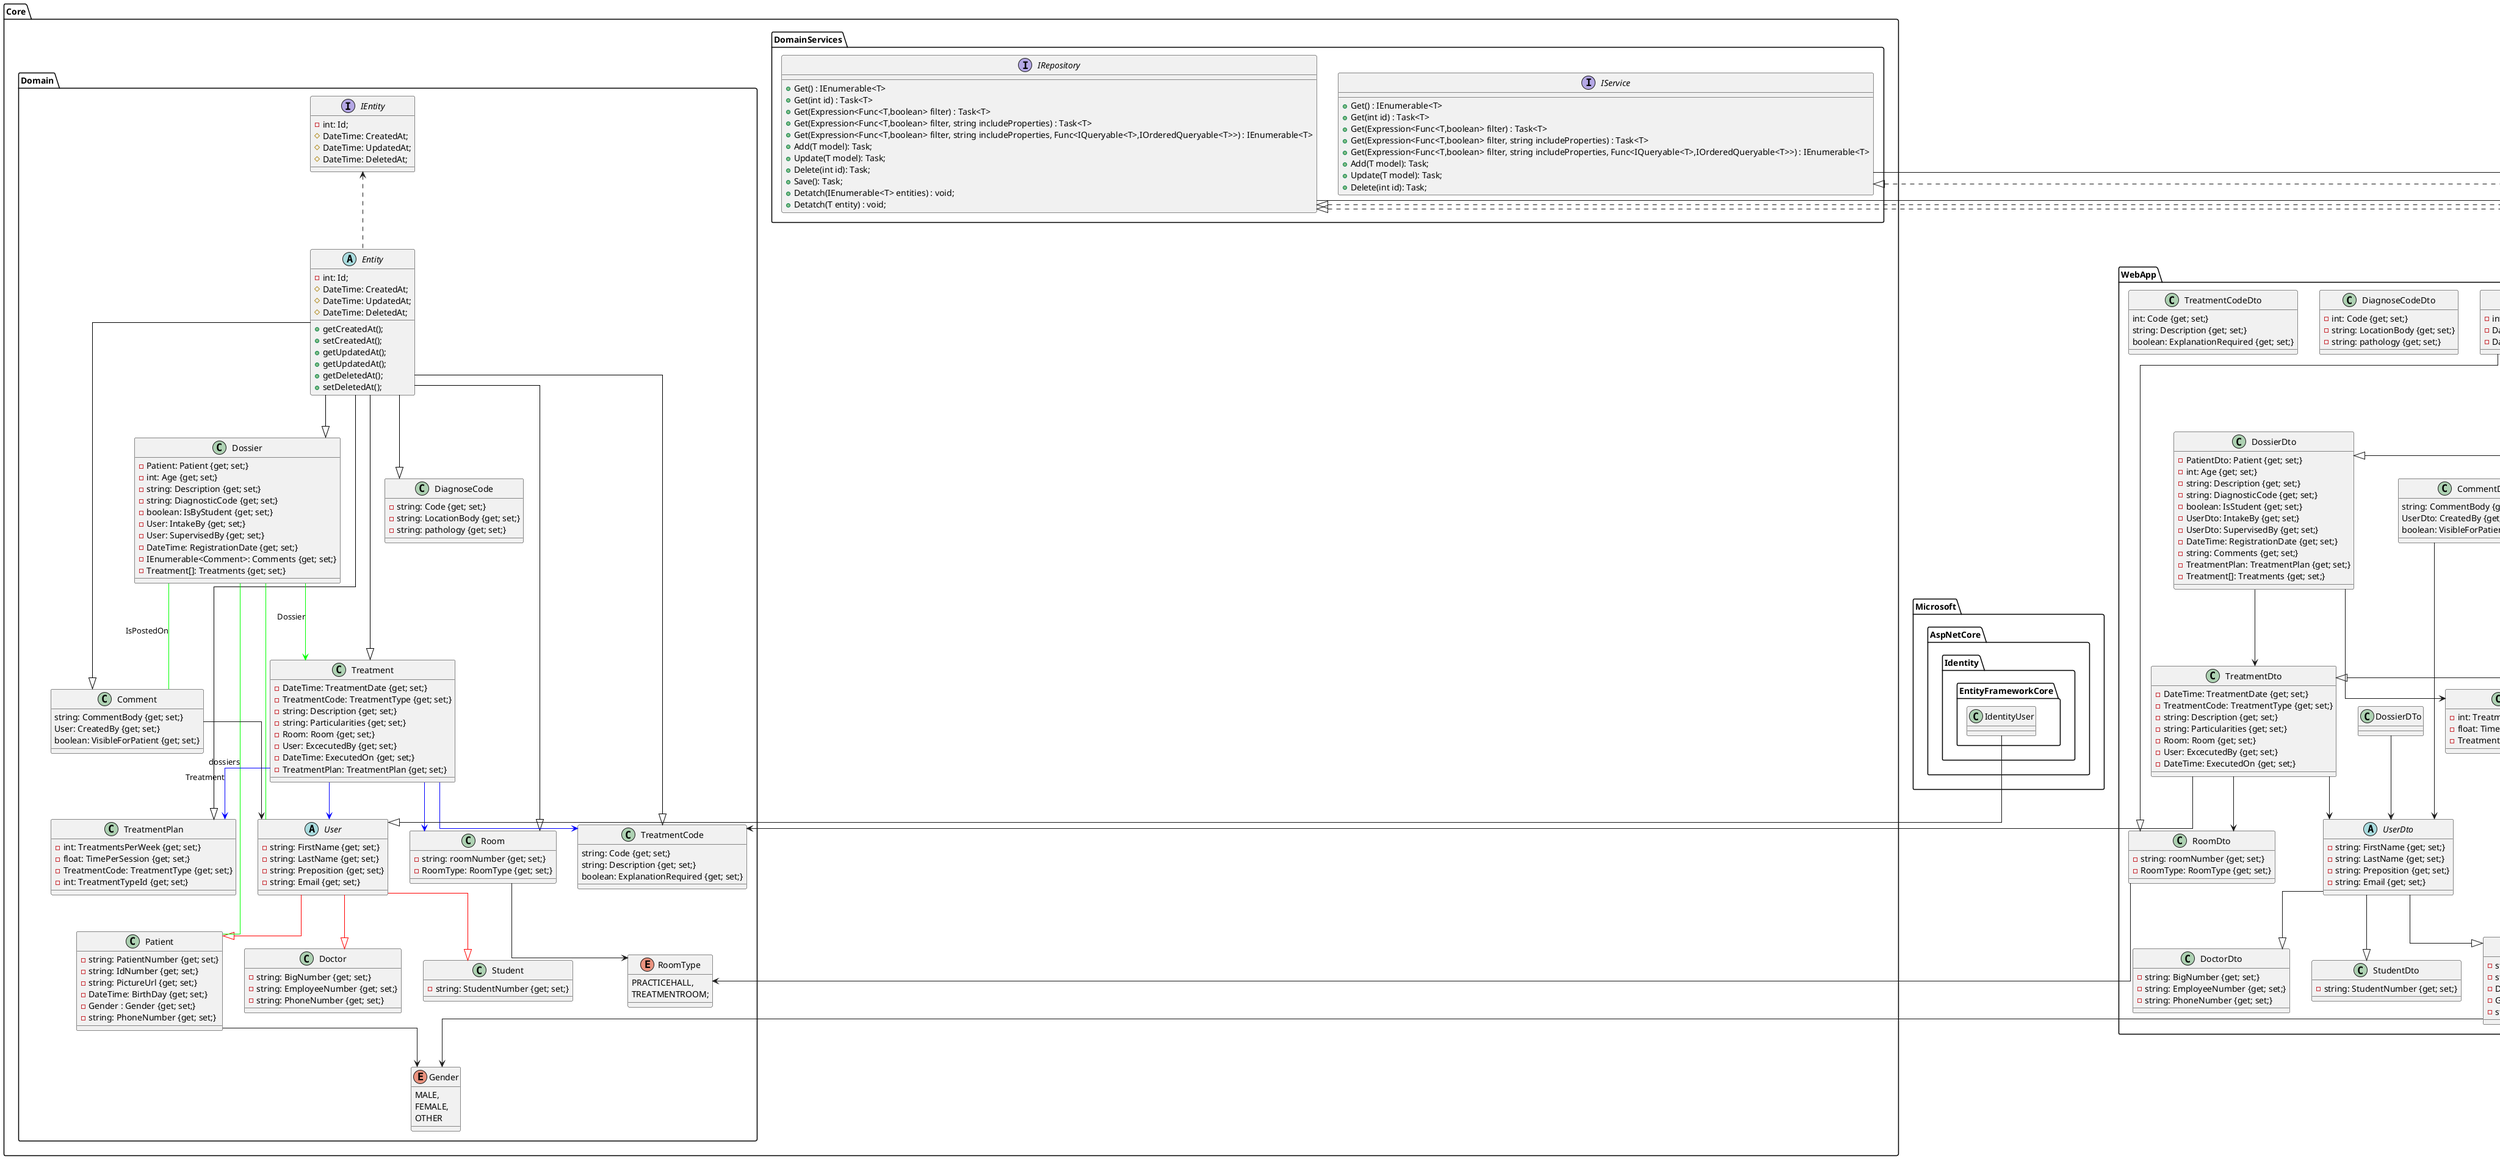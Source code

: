 @startuml
skinparam linetype polyline
skinparam linetype ortho

package Core.Domain{

interface IEntity {
-int: Id;
#DateTime: CreatedAt;
#DateTime: UpdatedAt;
#DateTime: DeletedAt;
}
abstract class Entity {
-int: Id;
#DateTime: CreatedAt;
#DateTime: UpdatedAt;
#DateTime: DeletedAt;
+getCreatedAt();
+setCreatedAt();
+getUpdatedAt();
+getUpdatedAt();
+getDeletedAt();
+setDeletedAt();
}

class Doctor{
- string: BigNumber {get; set;}
- string: EmployeeNumber {get; set;}
- string: PhoneNumber {get; set;}
}

class Student{
-string: StudentNumber {get; set;}
}


class Patient{
- string: PatientNumber {get; set;}
- string: IdNumber {get; set;}
- string: PictureUrl {get; set;}
- DateTime: BirthDay {get; set;}
- Gender : Gender {get; set;}
- string: PhoneNumber {get; set;}
}

enum Gender{
MALE,
FEMALE,
OTHER
}

abstract class User{
- string: FirstName {get; set;}
- string: LastName {get; set;}
- string: Preposition {get; set;}
- string: Email {get; set;}
}

class Dossier {
- Patient: Patient {get; set;}
- int: Age {get; set;}
- string: Description {get; set;}
- string: DiagnosticCode {get; set;}
- boolean: IsByStudent {get; set;}
- User: IntakeBy {get; set;}
- User: SupervisedBy {get; set;}
- DateTime: RegistrationDate {get; set;}
- IEnumerable<Comment>: Comments {get; set;}
- Treatment[]: Treatments {get; set;}
}

class TreatmentPlan{
- int: TreatmentsPerWeek {get; set;}
- float: TimePerSession {get; set;}
- TreatmentCode: TreatmentType {get; set;}
- int: TreatmentTypeId {get; set;}
}

class Treatment{
- DateTime: TreatmentDate {get; set;}
- TreatmentCode: TreatmentType {get; set;}
- string: Description {get; set;}
- string: Particularities {get; set;}
- Room: Room {get; set;}
- User: ExcecutedBy {get; set;}
- DateTime: ExecutedOn {get; set;}
- TreatmentPlan: TreatmentPlan {get; set;}
}
enum RoomType{
PRACTICEHALL,
TREATMENTROOM;
}

class Room{
- string: roomNumber {get; set;}
- RoomType: RoomType {get; set;}
}

class DiagnoseCode{
- string: Code {get; set;}
- string: LocationBody {get; set;}
- string: pathology {get; set;}
}

class TreatmentCode{
string: Code {get; set;}
string: Description {get; set;}
boolean: ExplanationRequired {get; set;}
}

class Comment{
string: CommentBody {get; set;}
User: CreatedBy {get; set;}
boolean: VisibleForPatient {get; set;}
}

IEntity <.. Entity
Entity -[#000]-|> Treatment
Entity -[#000]-|> TreatmentCode
Entity -[#000]-|> DiagnoseCode
Entity -[#000]-|> Dossier
Entity -[#000]-|> Room 
Entity -[#000]-|> TreatmentPlan
Entity -[#000]-|> Comment
User -[#F00]-|> Doctor
User -[#F00]-|> Student
User -[#F00]-|> Patient
Dossier -[#0F0]-> Treatment : Dossier
Dossier -[#0F0]- User
Dossier -[#0F0]- Comment : IsPostedOn
Dossier -[#0F0]- Patient : dossiers
Patient --> Gender
Treatment -[#00F]-> TreatmentPlan : Treatment
Treatment -[#00F]-> TreatmentCode
Treatment -[#00F]-> User
Treatment -[#00F]-> Room
Room --> RoomType
Comment --> User

}
package Core.DomainServices{
interface IRepository{
+ Get() : IEnumerable<T>
+ Get(int id) : Task<T>
+ Get(Expression<Func<T,boolean> filter) : Task<T>
+ Get(Expression<Func<T,boolean> filter, string includeProperties) : Task<T>
+ Get(Expression<Func<T,boolean> filter, string includeProperties, Func<IQueryable<T>,IOrderedQueryable<T>>) : IEnumerable<T>
+ Add(T model): Task;
+ Update(T model): Task;
+ Delete(int id): Task;
+ Save(): Task;
+ Detatch(IEnumerable<T> entities) : void;
+ Detatch(T entity) : void;
}
interface IService{
+ Get() : IEnumerable<T>
+ Get(int id) : Task<T>
+ Get(Expression<Func<T,boolean> filter) : Task<T>
+ Get(Expression<Func<T,boolean> filter, string includeProperties) : Task<T>
+ Get(Expression<Func<T,boolean> filter, string includeProperties, Func<IQueryable<T>,IOrderedQueryable<T>>) : IEnumerable<T>
+ Add(T model): Task;
+ Update(T model): Task;
+ Delete(int id): Task;
}
}
package Infrastructure.API{
class WebRepository{
+Repository();
}
}
package Infrastructure.DB{
class DatabaseRepository{
- _context: DbContext;
- _dbSet: DbSet<T>;
+Repository(DbContext context);

}

}
package Microsoft.AspNetCore.Identity.EntityFrameworkCore {
class IdentityUser{
}
}

package WebApi{
abstract class Controller{
- IService<T> : _service;
+ Get(): Task<ActionResult<List<DTO>>>
+ Get(int id): Task<ActionResult<DTO>>
}
abstract class DTO{
- int: Id {get; set;}
- int: Code {get; set;}
}

class DiagnoseCodeDto{
- string: LocationBody {get; set;}
- string: pathology {get; set;}
}

class TreatmentCodeDto {
string: Description {get; set;}
boolean: ExplanationRequired {get; set;}
}

class DiagnoseCodeController{
}

class TreatmentCodeController{
}

Controller <|--- DiagnoseCodeController
Controller <|--- TreatmentCodeController
DTO <|--- DiagnoseCodeDto
DTO <|--- TreatmentCodeDto
DTO --- Controller
}

package WebApp{
abstract class WebController{
- IService<T> : _service;
+ Index(): Task<ActionResult<>>
}
class DossierController{}
class PatientController{}
class TreatmentController{}
class CommentController{}
class CommentController{}

abstract class WebDto{
-int: Id {get; get:}
-DateTime CreatedAt {get; get:}
-DateTime UpdatedAtAt {get; get:}
}
class DoctorDto{
- string: BigNumber {get; set;}
- string: EmployeeNumber {get; set;}
- string: PhoneNumber {get; set;}
}

class StudentDto{
-string: StudentNumber {get; set;}
}


class PatientDto{
- string:PatientNumber {get; set;}
- string: PictureUrl {get; set;}
- DateTime: BirthDay {get; set;}
- Gender : Gender {get; set;}
- string: PhoneNumber {get; set;}
}

abstract class UserDto{
- string: FirstName {get; set;}
- string: LastName {get; set;}
- string: Preposition {get; set;}
- string: Email {get; set;}
}

class DossierDto {
- PatientDto: Patient {get; set;}
- int: Age {get; set;}
- string: Description {get; set;}
- string: DiagnosticCode {get; set;}
- boolean: IsStudent {get; set;}
- UserDto: IntakeBy {get; set;}
- UserDto: SupervisedBy {get; set;}
- DateTime: RegistrationDate {get; set;}
- string: Comments {get; set;}
- TreatmentPlan: TreatmentPlan {get; set;}
- Treatment[]: Treatments {get; set;}
}

class TreatmentPlanDto{
- int: TreatmentsPerWeek {get; set;}
- float: TimePerSession {get; set;}
- TreatmentCode: TreatmentType {get; set;}
}

class TreatmentDto{
- DateTime: TreatmentDate {get; set;}
- TreatmentCode: TreatmentType {get; set;}
- string: Description {get; set;}
- string: Particularities {get; set;}
- Room: Room {get; set;}
- User: ExcecutedBy {get; set;}
- DateTime: ExecutedOn {get; set;}
}
class RoomDto{
- string: roomNumber {get; set;}
- RoomType: RoomType {get; set;}
}

class DiagnoseCodeDto{
- int: Code {get; set;}
- string: LocationBody {get; set;}
- string: pathology {get; set;}
}

class TreatmentCodeDto{
int: Code {get; set;}
string: Description {get; set;}
boolean: ExplanationRequired {get; set;}
}

class CommentDto{
string: CommentBody {get; set;}
UserDto: CreatedBy {get; set;}
boolean: VisibleForPatient {get; set;}
}

    WebDto --|> TreatmentDto
    WebDto --|> DossierDto
    WebDto --|> RoomDto
    WebDto --|> TreatmentPlanDto
    WebDto --|> CommentDto
    UserDto --|> DoctorDto
    UserDto --|> StudentDto
    UserDto --|> PatientDto
    DossierDto --> TreatmentDto
    DossierDto --> TreatmentPlanDto
    DossierDTo --> UserDto
    PatientDto --> Gender
    TreatmentDto --> TreatmentCode
    TreatmentDto --> UserDto
    TreatmentDto --> RoomDto
    RoomDto --> RoomType
    CommentDto --> UserDto
    
    WebController --|> DossierController
    WebController --|> TreatmentController
    WebController --|> PatientController
    WebController --|> CommentController

}

package ApplicationServices{
abstract class Service{
- _repository : IRepository<T>;

}

class DossierService{
}
class PatientService{
}
class TreatmentService{
}
class CommentService{
}
class DiagnoseCodeService{}
class TreatmentCodeService{}

Service --|> DossierService
Service --|> PatientService
Service --|> TreatmentService
Service --|> CommentService
Service --|> DiagnoseCodeService
Service --|> TreatmentCodeService
}

IdentityUser --|> User
IRepository <|... DatabaseRepository
IRepository <|... WebRepository
IService --- Controller
IService <|.. Service
IRepository --- Service


@enduml